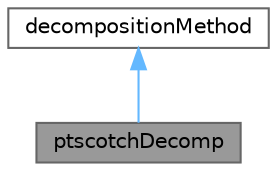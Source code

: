 digraph "ptscotchDecomp"
{
 // LATEX_PDF_SIZE
  bgcolor="transparent";
  edge [fontname=Helvetica,fontsize=10,labelfontname=Helvetica,labelfontsize=10];
  node [fontname=Helvetica,fontsize=10,shape=box,height=0.2,width=0.4];
  Node1 [id="Node000001",label="ptscotchDecomp",height=0.2,width=0.4,color="gray40", fillcolor="grey60", style="filled", fontcolor="black",tooltip="PTScotch domain decomposition."];
  Node2 -> Node1 [id="edge1_Node000001_Node000002",dir="back",color="steelblue1",style="solid",tooltip=" "];
  Node2 [id="Node000002",label="decompositionMethod",height=0.2,width=0.4,color="gray40", fillcolor="white", style="filled",URL="$classFoam_1_1decompositionMethod.html",tooltip="Abstract base class for domain decomposition."];
}
